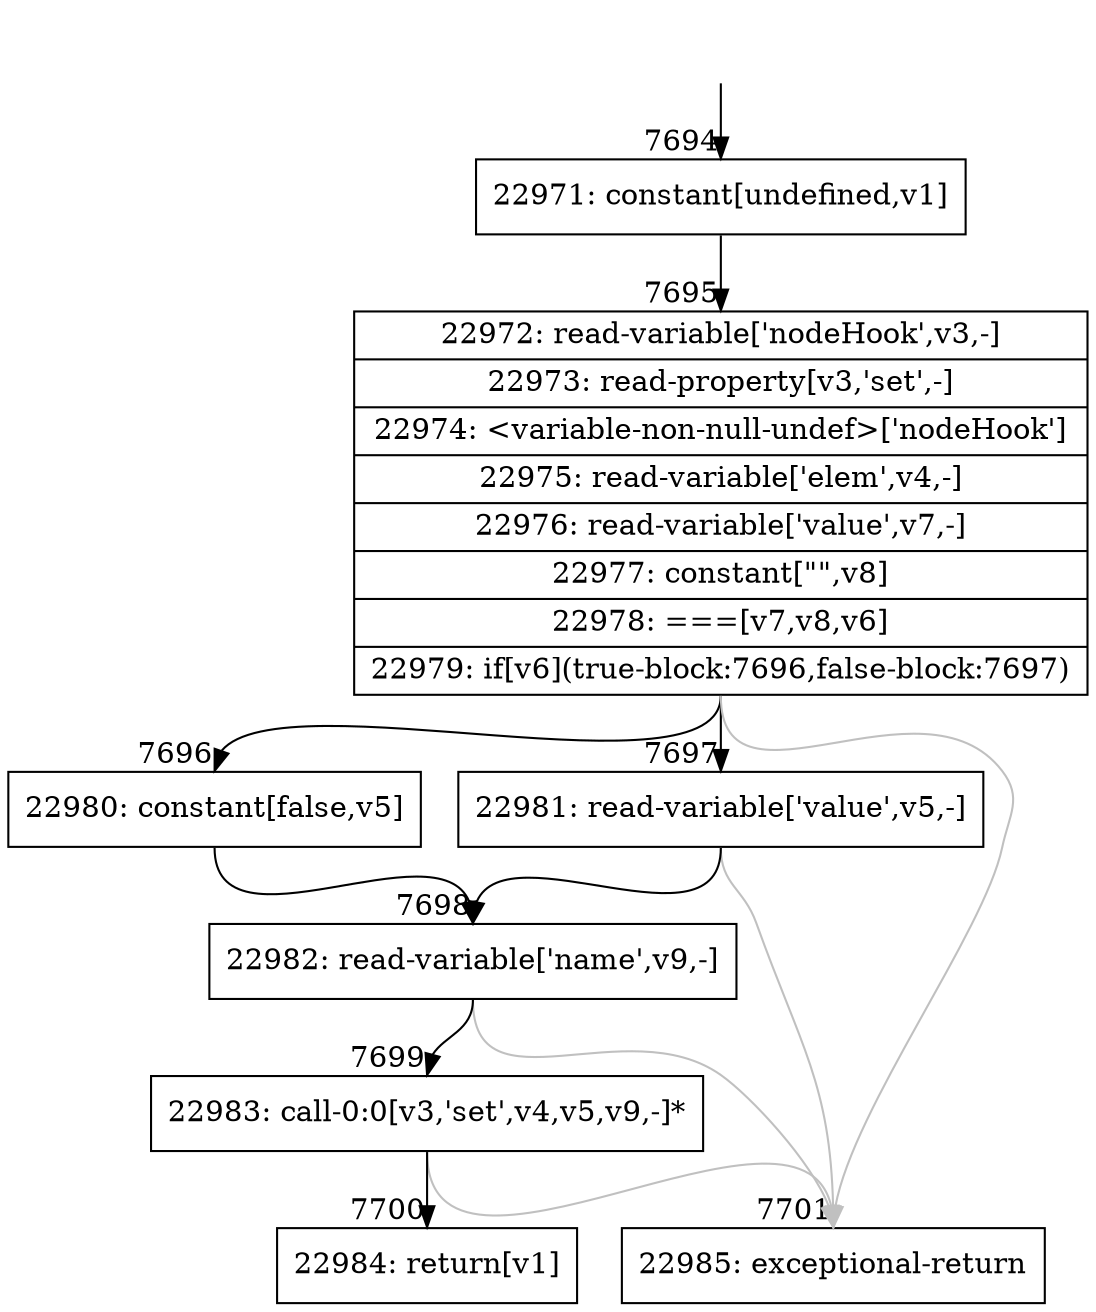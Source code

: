 digraph {
rankdir="TD"
BB_entry473[shape=none,label=""];
BB_entry473 -> BB7694 [tailport=s, headport=n, headlabel="    7694"]
BB7694 [shape=record label="{22971: constant[undefined,v1]}" ] 
BB7694 -> BB7695 [tailport=s, headport=n, headlabel="      7695"]
BB7695 [shape=record label="{22972: read-variable['nodeHook',v3,-]|22973: read-property[v3,'set',-]|22974: \<variable-non-null-undef\>['nodeHook']|22975: read-variable['elem',v4,-]|22976: read-variable['value',v7,-]|22977: constant[\"\",v8]|22978: ===[v7,v8,v6]|22979: if[v6](true-block:7696,false-block:7697)}" ] 
BB7695 -> BB7696 [tailport=s, headport=n, headlabel="      7696"]
BB7695 -> BB7697 [tailport=s, headport=n, headlabel="      7697"]
BB7695 -> BB7701 [tailport=s, headport=n, color=gray, headlabel="      7701"]
BB7696 [shape=record label="{22980: constant[false,v5]}" ] 
BB7696 -> BB7698 [tailport=s, headport=n, headlabel="      7698"]
BB7697 [shape=record label="{22981: read-variable['value',v5,-]}" ] 
BB7697 -> BB7698 [tailport=s, headport=n]
BB7697 -> BB7701 [tailport=s, headport=n, color=gray]
BB7698 [shape=record label="{22982: read-variable['name',v9,-]}" ] 
BB7698 -> BB7699 [tailport=s, headport=n, headlabel="      7699"]
BB7698 -> BB7701 [tailport=s, headport=n, color=gray]
BB7699 [shape=record label="{22983: call-0:0[v3,'set',v4,v5,v9,-]*}" ] 
BB7699 -> BB7700 [tailport=s, headport=n, headlabel="      7700"]
BB7699 -> BB7701 [tailport=s, headport=n, color=gray]
BB7700 [shape=record label="{22984: return[v1]}" ] 
BB7701 [shape=record label="{22985: exceptional-return}" ] 
}
